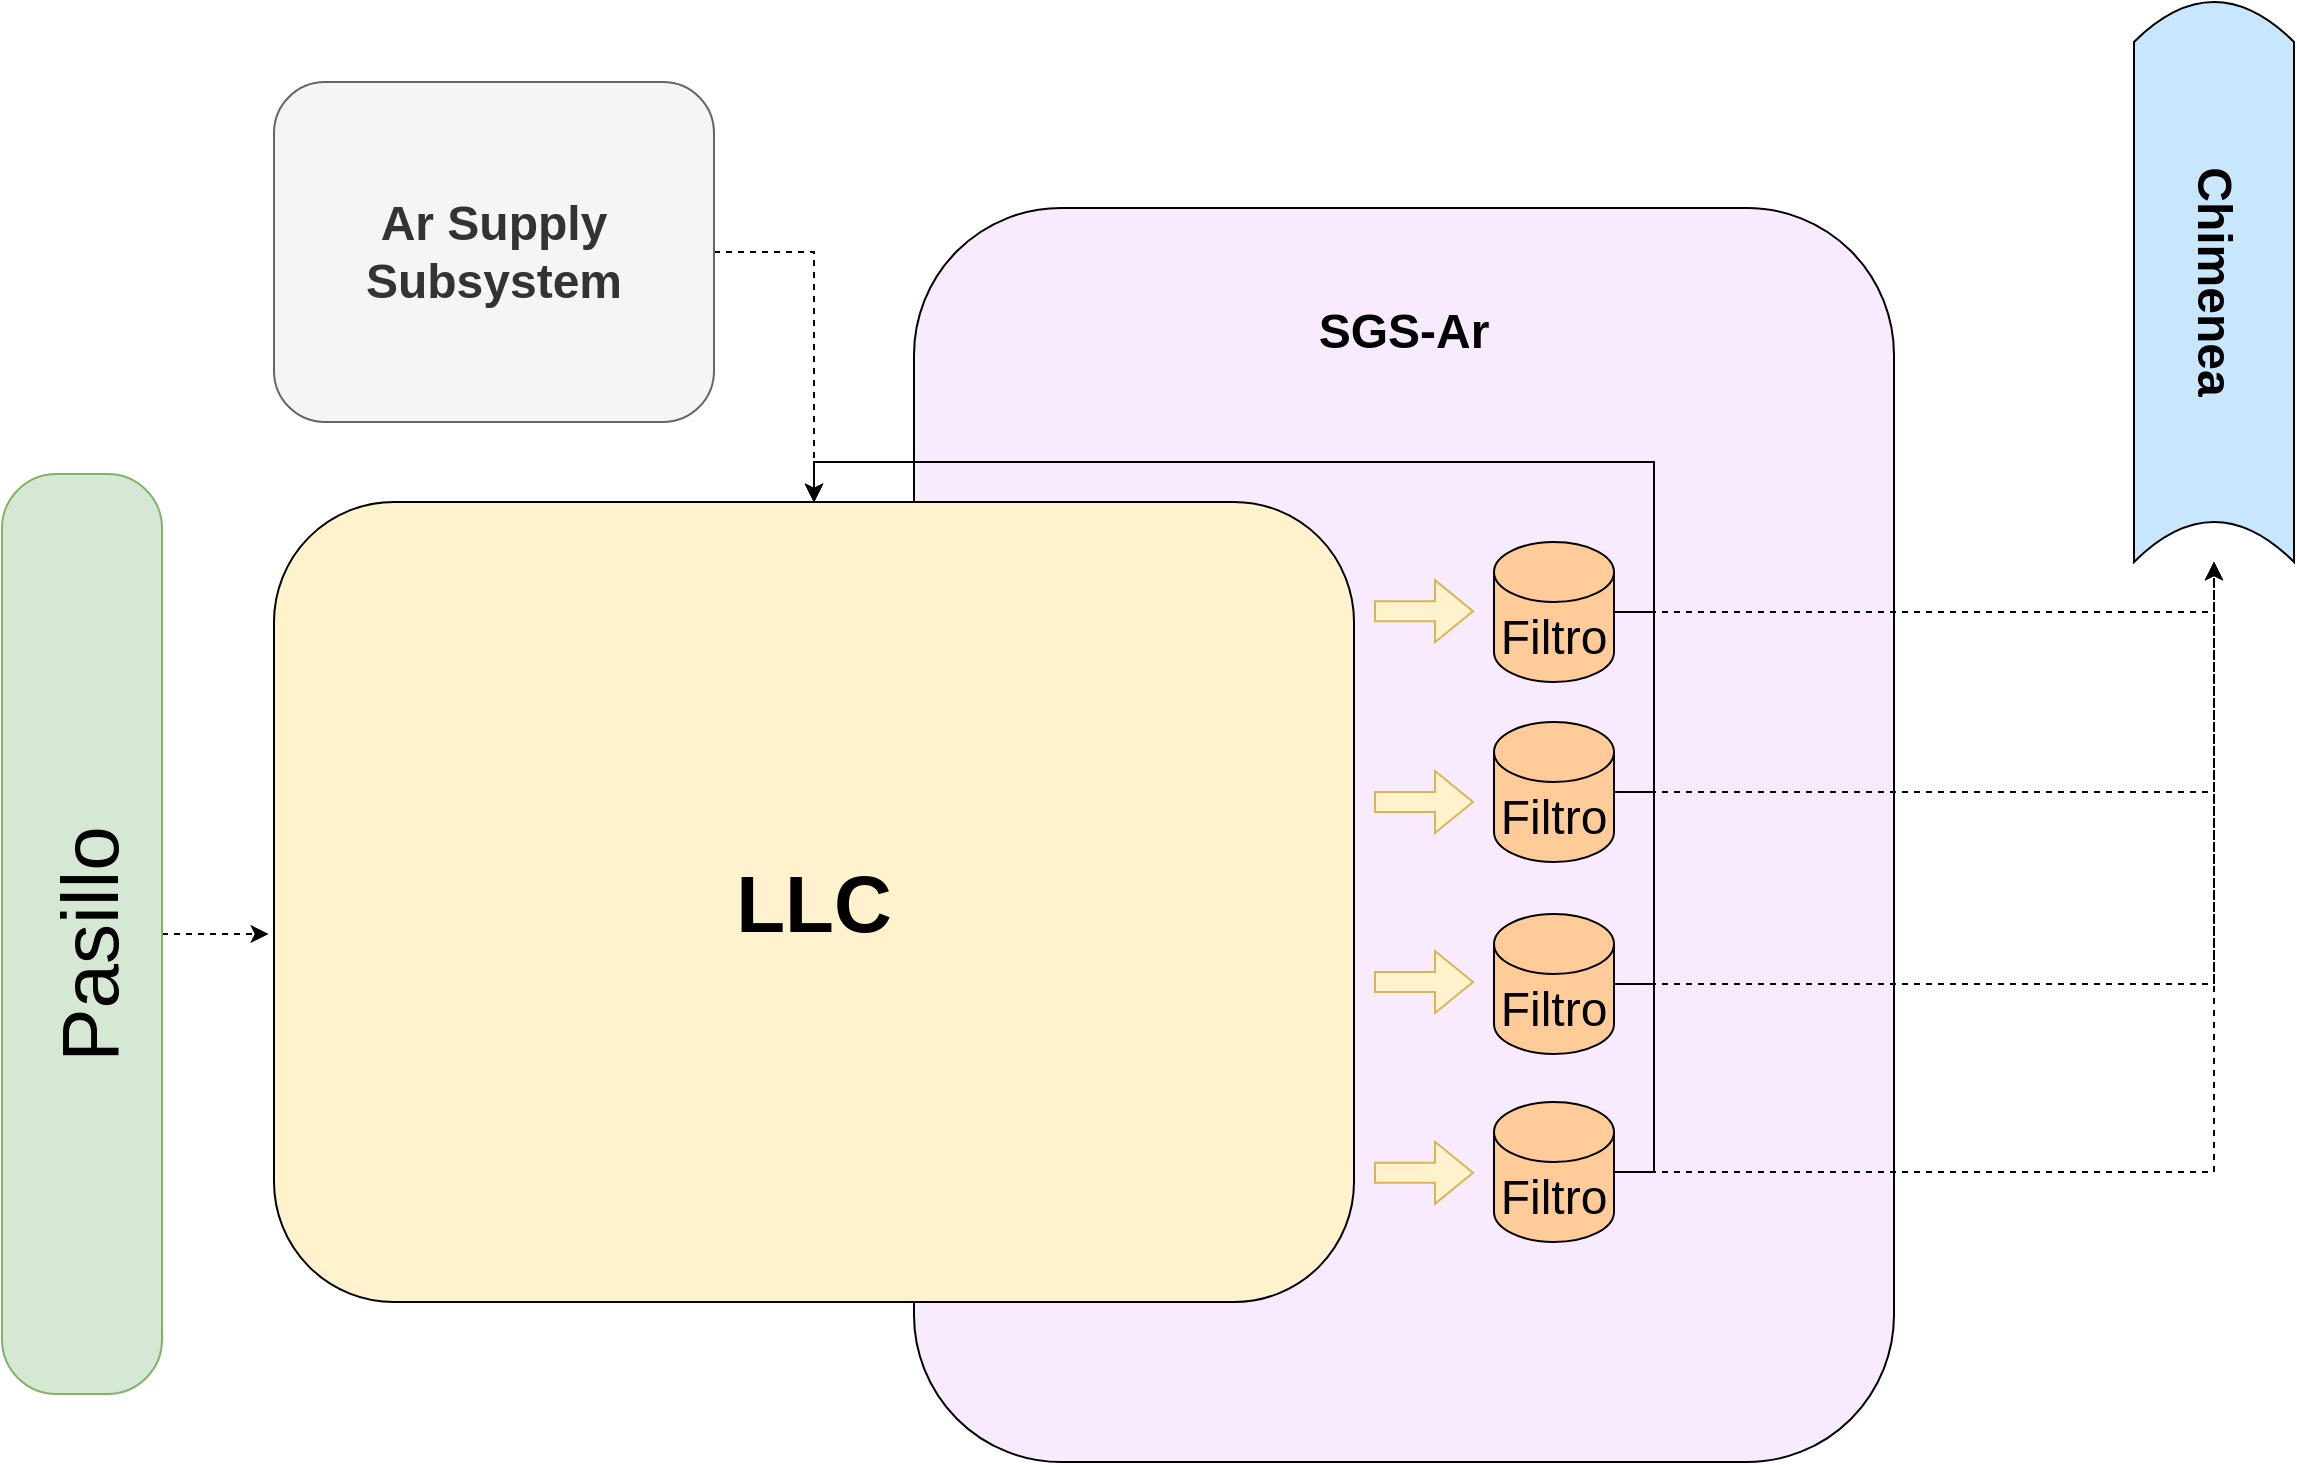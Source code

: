 <mxfile version="20.4.1" type="device"><diagram id="r6LEynwXoxE754gusQ4t" name="Página-1"><mxGraphModel dx="1718" dy="959" grid="1" gridSize="10" guides="1" tooltips="1" connect="1" arrows="1" fold="1" page="1" pageScale="1" pageWidth="1169" pageHeight="827" math="0" shadow="0"><root><mxCell id="0"/><mxCell id="1" parent="0"/><mxCell id="girhsftoWnhypSD34fRg-22" value="" style="rounded=1;whiteSpace=wrap;html=1;fontSize=24;fillColor=#F8EBFF;strokeColor=default;" vertex="1" parent="1"><mxGeometry x="469" y="157" width="490" height="627" as="geometry"/></mxCell><mxCell id="girhsftoWnhypSD34fRg-1" value="&lt;font style=&quot;font-size: 24px;&quot; size=&quot;1&quot;&gt;&lt;b style=&quot;font-size: 40px;&quot;&gt;LLC&lt;/b&gt;&lt;/font&gt;" style="rounded=1;whiteSpace=wrap;html=1;fillColor=#FFF2CC;" vertex="1" parent="1"><mxGeometry x="149" y="304" width="540" height="400" as="geometry"/></mxCell><mxCell id="girhsftoWnhypSD34fRg-21" style="edgeStyle=orthogonalEdgeStyle;rounded=0;orthogonalLoop=1;jettySize=auto;html=1;exitX=1;exitY=0.5;exitDx=0;exitDy=0;exitPerimeter=0;entryX=0.5;entryY=0;entryDx=0;entryDy=0;fontSize=24;" edge="1" parent="1" source="girhsftoWnhypSD34fRg-2" target="girhsftoWnhypSD34fRg-1"><mxGeometry relative="1" as="geometry"><Array as="points"><mxPoint x="839" y="359"/><mxPoint x="839" y="284"/><mxPoint x="419" y="284"/></Array></mxGeometry></mxCell><mxCell id="girhsftoWnhypSD34fRg-26" style="edgeStyle=orthogonalEdgeStyle;rounded=0;orthogonalLoop=1;jettySize=auto;html=1;exitX=1;exitY=0.5;exitDx=0;exitDy=0;exitPerimeter=0;entryX=1;entryY=0.5;entryDx=0;entryDy=0;fontSize=24;dashed=1;" edge="1" parent="1" source="girhsftoWnhypSD34fRg-2" target="girhsftoWnhypSD34fRg-24"><mxGeometry relative="1" as="geometry"/></mxCell><mxCell id="girhsftoWnhypSD34fRg-2" value="Filtro" style="shape=cylinder3;whiteSpace=wrap;html=1;boundedLbl=1;backgroundOutline=1;size=15;fontSize=24;fillColor=#FFCC99;" vertex="1" parent="1"><mxGeometry x="759" y="324" width="60" height="70" as="geometry"/></mxCell><mxCell id="girhsftoWnhypSD34fRg-20" style="edgeStyle=orthogonalEdgeStyle;rounded=0;orthogonalLoop=1;jettySize=auto;html=1;exitX=1;exitY=0.5;exitDx=0;exitDy=0;exitPerimeter=0;entryX=0.5;entryY=0;entryDx=0;entryDy=0;fontSize=24;" edge="1" parent="1" source="girhsftoWnhypSD34fRg-3" target="girhsftoWnhypSD34fRg-1"><mxGeometry relative="1" as="geometry"><Array as="points"><mxPoint x="839" y="449"/><mxPoint x="839" y="284"/><mxPoint x="419" y="284"/></Array></mxGeometry></mxCell><mxCell id="girhsftoWnhypSD34fRg-30" style="edgeStyle=orthogonalEdgeStyle;rounded=0;orthogonalLoop=1;jettySize=auto;html=1;exitX=1;exitY=0.5;exitDx=0;exitDy=0;exitPerimeter=0;entryX=1;entryY=0.5;entryDx=0;entryDy=0;fontSize=24;dashed=1;" edge="1" parent="1" source="girhsftoWnhypSD34fRg-3" target="girhsftoWnhypSD34fRg-24"><mxGeometry relative="1" as="geometry"/></mxCell><mxCell id="girhsftoWnhypSD34fRg-3" value="Filtro" style="shape=cylinder3;whiteSpace=wrap;html=1;boundedLbl=1;backgroundOutline=1;size=15;fontSize=24;fillColor=#FFCC99;" vertex="1" parent="1"><mxGeometry x="759" y="414" width="60" height="70" as="geometry"/></mxCell><mxCell id="girhsftoWnhypSD34fRg-19" style="edgeStyle=orthogonalEdgeStyle;rounded=0;orthogonalLoop=1;jettySize=auto;html=1;exitX=1;exitY=0.5;exitDx=0;exitDy=0;exitPerimeter=0;entryX=0.5;entryY=0;entryDx=0;entryDy=0;fontSize=24;" edge="1" parent="1" source="girhsftoWnhypSD34fRg-6" target="girhsftoWnhypSD34fRg-1"><mxGeometry relative="1" as="geometry"/></mxCell><mxCell id="girhsftoWnhypSD34fRg-31" style="edgeStyle=orthogonalEdgeStyle;rounded=0;orthogonalLoop=1;jettySize=auto;html=1;entryX=1;entryY=0.5;entryDx=0;entryDy=0;fontSize=24;dashed=1;" edge="1" parent="1" source="girhsftoWnhypSD34fRg-6" target="girhsftoWnhypSD34fRg-24"><mxGeometry relative="1" as="geometry"/></mxCell><mxCell id="girhsftoWnhypSD34fRg-6" value="Filtro" style="shape=cylinder3;whiteSpace=wrap;html=1;boundedLbl=1;backgroundOutline=1;size=15;fontSize=24;fillColor=#FFCC99;" vertex="1" parent="1"><mxGeometry x="759" y="510" width="60" height="70" as="geometry"/></mxCell><mxCell id="girhsftoWnhypSD34fRg-18" style="edgeStyle=orthogonalEdgeStyle;rounded=0;orthogonalLoop=1;jettySize=auto;html=1;exitX=1;exitY=0.5;exitDx=0;exitDy=0;exitPerimeter=0;fontSize=24;entryX=0.5;entryY=0;entryDx=0;entryDy=0;" edge="1" parent="1" source="girhsftoWnhypSD34fRg-7" target="girhsftoWnhypSD34fRg-1"><mxGeometry relative="1" as="geometry"><mxPoint x="659" y="194" as="targetPoint"/></mxGeometry></mxCell><mxCell id="girhsftoWnhypSD34fRg-32" style="edgeStyle=orthogonalEdgeStyle;rounded=0;orthogonalLoop=1;jettySize=auto;html=1;entryX=1;entryY=0.5;entryDx=0;entryDy=0;fontSize=24;dashed=1;" edge="1" parent="1" source="girhsftoWnhypSD34fRg-7" target="girhsftoWnhypSD34fRg-24"><mxGeometry relative="1" as="geometry"/></mxCell><mxCell id="girhsftoWnhypSD34fRg-7" value="Filtro" style="shape=cylinder3;whiteSpace=wrap;html=1;boundedLbl=1;backgroundOutline=1;size=15;fontSize=24;fillColor=#FFCC99;" vertex="1" parent="1"><mxGeometry x="759" y="604" width="60" height="70" as="geometry"/></mxCell><mxCell id="girhsftoWnhypSD34fRg-13" value="" style="shape=flexArrow;endArrow=classic;html=1;rounded=0;fontSize=24;fillColor=#fff2cc;strokeColor=#d6b656;" edge="1" parent="1"><mxGeometry width="50" height="50" relative="1" as="geometry"><mxPoint x="699" y="358.58" as="sourcePoint"/><mxPoint x="749" y="358.58" as="targetPoint"/></mxGeometry></mxCell><mxCell id="girhsftoWnhypSD34fRg-14" value="" style="shape=flexArrow;endArrow=classic;html=1;rounded=0;fontSize=24;fillColor=#fff2cc;strokeColor=#d6b656;" edge="1" parent="1"><mxGeometry width="50" height="50" relative="1" as="geometry"><mxPoint x="699" y="454.0" as="sourcePoint"/><mxPoint x="749" y="454.0" as="targetPoint"/></mxGeometry></mxCell><mxCell id="girhsftoWnhypSD34fRg-15" value="" style="shape=flexArrow;endArrow=classic;html=1;rounded=0;fontSize=24;fillColor=#fff2cc;strokeColor=#d6b656;" edge="1" parent="1"><mxGeometry width="50" height="50" relative="1" as="geometry"><mxPoint x="699" y="544.0" as="sourcePoint"/><mxPoint x="749" y="544.0" as="targetPoint"/></mxGeometry></mxCell><mxCell id="girhsftoWnhypSD34fRg-16" value="" style="shape=flexArrow;endArrow=classic;html=1;rounded=0;fontSize=24;fillColor=#fff2cc;strokeColor=#d6b656;" edge="1" parent="1"><mxGeometry width="50" height="50" relative="1" as="geometry"><mxPoint x="699" y="639.42" as="sourcePoint"/><mxPoint x="749" y="639.42" as="targetPoint"/></mxGeometry></mxCell><mxCell id="girhsftoWnhypSD34fRg-23" value="&lt;b&gt;SGS-Ar&lt;/b&gt;" style="text;html=1;strokeColor=none;fillColor=none;align=center;verticalAlign=middle;whiteSpace=wrap;rounded=0;fontSize=24;" vertex="1" parent="1"><mxGeometry x="644" y="204" width="140" height="30" as="geometry"/></mxCell><mxCell id="girhsftoWnhypSD34fRg-24" value="&lt;b&gt;Chimenea&lt;/b&gt;" style="shape=dataStorage;whiteSpace=wrap;html=1;fixedSize=1;fontSize=24;fillColor=#C9E6FF;rotation=90;" vertex="1" parent="1"><mxGeometry x="979" y="154" width="280" height="80" as="geometry"/></mxCell><mxCell id="girhsftoWnhypSD34fRg-35" style="edgeStyle=orthogonalEdgeStyle;rounded=0;orthogonalLoop=1;jettySize=auto;html=1;exitX=1;exitY=0.5;exitDx=0;exitDy=0;entryX=0.5;entryY=0;entryDx=0;entryDy=0;dashed=1;fontSize=24;" edge="1" parent="1" source="girhsftoWnhypSD34fRg-34" target="girhsftoWnhypSD34fRg-1"><mxGeometry relative="1" as="geometry"/></mxCell><mxCell id="girhsftoWnhypSD34fRg-34" value="&lt;font style=&quot;font-size: 24px;&quot;&gt;&lt;b&gt;Ar Supply Subsystem&lt;/b&gt;&lt;/font&gt;" style="rounded=1;whiteSpace=wrap;html=1;fillColor=#f5f5f5;fontColor=#333333;strokeColor=#666666;" vertex="1" parent="1"><mxGeometry x="149" y="94" width="220" height="170" as="geometry"/></mxCell><mxCell id="girhsftoWnhypSD34fRg-38" style="edgeStyle=orthogonalEdgeStyle;rounded=0;orthogonalLoop=1;jettySize=auto;html=1;exitX=0;exitY=0.5;exitDx=0;exitDy=0;entryX=-0.005;entryY=0.54;entryDx=0;entryDy=0;entryPerimeter=0;dashed=1;fontSize=40;" edge="1" parent="1" source="girhsftoWnhypSD34fRg-36" target="girhsftoWnhypSD34fRg-1"><mxGeometry relative="1" as="geometry"/></mxCell><mxCell id="girhsftoWnhypSD34fRg-36" value="" style="rounded=1;whiteSpace=wrap;html=1;strokeColor=#82b366;fontSize=40;fillColor=#d5e8d4;direction=west;arcSize=34;" vertex="1" parent="1"><mxGeometry x="13" y="290" width="80" height="460" as="geometry"/></mxCell><mxCell id="girhsftoWnhypSD34fRg-37" value="Pasillo" style="text;html=1;strokeColor=none;fillColor=none;align=center;verticalAlign=middle;whiteSpace=wrap;rounded=0;fontSize=40;rotation=-90;" vertex="1" parent="1"><mxGeometry x="26" y="510" width="60" height="30" as="geometry"/></mxCell></root></mxGraphModel></diagram></mxfile>
